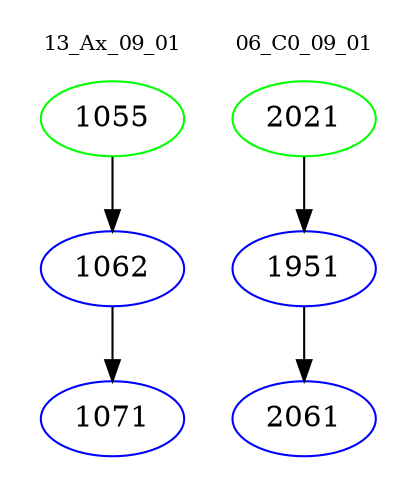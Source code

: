 digraph{
subgraph cluster_0 {
color = white
label = "13_Ax_09_01";
fontsize=10;
T0_1055 [label="1055", color="green"]
T0_1055 -> T0_1062 [color="black"]
T0_1062 [label="1062", color="blue"]
T0_1062 -> T0_1071 [color="black"]
T0_1071 [label="1071", color="blue"]
}
subgraph cluster_1 {
color = white
label = "06_C0_09_01";
fontsize=10;
T1_2021 [label="2021", color="green"]
T1_2021 -> T1_1951 [color="black"]
T1_1951 [label="1951", color="blue"]
T1_1951 -> T1_2061 [color="black"]
T1_2061 [label="2061", color="blue"]
}
}
